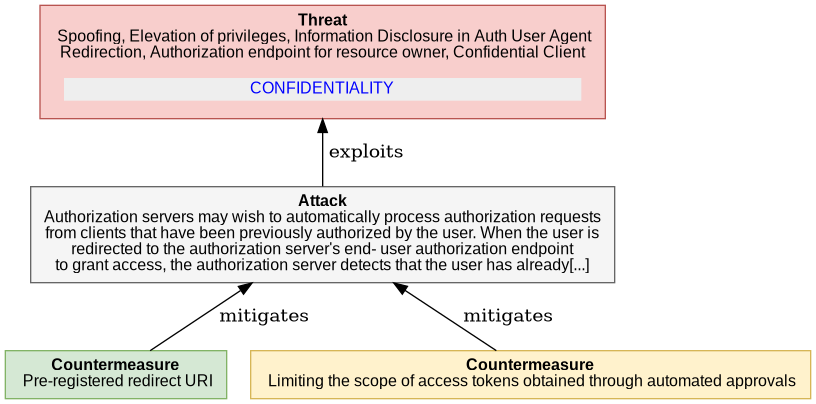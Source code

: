 

@startuml
digraph G {
rankdir="BT";
  node [shape=plaintext, fontname="Arial" fontsize="12"];
    "PUBLIC_CLIENT_SPOOFING1" [ fillcolor="#F8CECC", style=filled, shape=polygon, color="#B85450"
    label= 
    <<table border="0" cellborder="0" cellspacing="0">
     <tr><td align="center"><b>Threat</b><br/> 

Spoofing, Elevation of privileges, Information Disclosure in Auth User Agent<br/>Redirection, Authorization endpoint for resource owner, Confidential Client
</td></tr>
     <tr><td><table border="0" cellborder="0" cellspacing="8"><tr>
                ret += secObj.linkedImpactMDText()
     <td align="center" href="#OAuth2.CONFIDENTIALITY" bgcolor="#EEEEEE"><font color="blue">CONFIDENTIALITY</font></td>
     </tr></table></td></tr>   
   </table>>
   ];
    
"PUBLIC_CLIENT_SPOOFING1_attack" [ fillcolor="#f5f5f5", style=filled, shape=polygon, color="#666666", label =     
    <<table border="0" cellborder="0" cellspacing="0">
     <tr><td align="center"><b>Attack</b><br/>

Authorization servers may wish to automatically process authorization requests<br/>from clients that have been previously authorized by the user. When the user is<br/>redirected to the authorization server&#x27;s end- user authorization endpoint<br/>to grant access, the authorization server detects that the user has already[...]
</td></tr>
   </table>>
    ]

"PUBLIC_CLIENT_SPOOFING1_attack" -> "PUBLIC_CLIENT_SPOOFING1"  [label = " exploits"]

    "PUBLIC_CLIENT_SPOOFING1_countermeasure0" [ 
       fillcolor="#D5E8D4", style=filled, shape=polygon, color="#82B366", label =     
    <<table border="0" cellborder="0" cellspacing="0">
     <tr><td align="left"><b>Countermeasure</b><br/> 

Pre-registered redirect URI
</td></tr>
   </table>>
   ]

     "PUBLIC_CLIENT_SPOOFING1_countermeasure0" -> "PUBLIC_CLIENT_SPOOFING1_attack" [label = " mitigates"]

    "PUBLIC_CLIENT_SPOOFING1_countermeasure1" [ 
       fillcolor="#FFF2CC", style=filled, shape=polygon, color="#D6B656", label =     
    <<table border="0" cellborder="0" cellspacing="0">
     <tr><td align="left"><b>Countermeasure</b><br/> 

Limiting the scope of access tokens obtained through automated approvals
</td></tr>
   </table>>
   ]

     "PUBLIC_CLIENT_SPOOFING1_countermeasure1" -> "PUBLIC_CLIENT_SPOOFING1_attack" [label = " mitigates"]

}
@enduml


